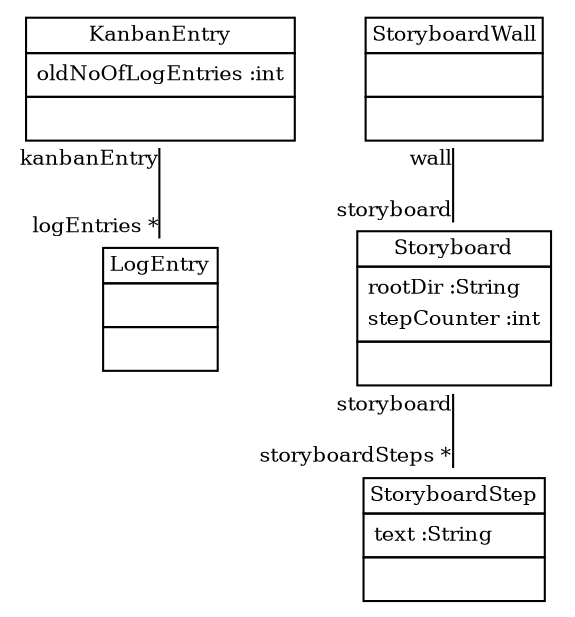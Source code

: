 
 digraph ClassDiagram {
    node [shape = none, fontsize = 10]; 
    edge [fontsize = 10];
    
    
    _KanbanEntry [label=<<table border='0' cellborder='1' cellspacing='0'> <tr> <td HREF="../src/org/sdmlib/storyboards/KanbanEntry.java">KanbanEntry</td> </tr> <tr><td><table border='0' cellborder='0' cellspacing='0'> <tr><td align='left'>oldNoOfLogEntries :int</td></tr>  </table></td></tr> <tr><td><table border='0' cellborder='0' cellspacing='0'> <tr><td> </td></tr> </table></td></tr> </table>>];
    _LogEntry [label=<<table border='0' cellborder='1' cellspacing='0'> <tr> <td HREF="../src/org/sdmlib/storyboards/LogEntry.java">LogEntry</td> </tr> <tr><td><table border='0' cellborder='0' cellspacing='0'> <tr><td> </td></tr> </table></td></tr> <tr><td><table border='0' cellborder='0' cellspacing='0'> <tr><td> </td></tr> </table></td></tr> </table>>];
    _StoryboardWall [label=<<table border='0' cellborder='1' cellspacing='0'> <tr> <td HREF="../src/org/sdmlib/storyboards/StoryboardWall.java">StoryboardWall</td> </tr> <tr><td><table border='0' cellborder='0' cellspacing='0'> <tr><td> </td></tr> </table></td></tr> <tr><td><table border='0' cellborder='0' cellspacing='0'> <tr><td> </td></tr> </table></td></tr> </table>>];
    _Storyboard [label=<<table border='0' cellborder='1' cellspacing='0'> <tr> <td HREF="../src/org/sdmlib/storyboards/Storyboard.java">Storyboard</td> </tr> <tr><td><table border='0' cellborder='0' cellspacing='0'> <tr><td align='left'>rootDir :String</td></tr> <tr><td align='left'>stepCounter :int</td></tr>  </table></td></tr> <tr><td><table border='0' cellborder='0' cellspacing='0'> <tr><td> </td></tr> </table></td></tr> </table>>];
    _StoryboardStep [label=<<table border='0' cellborder='1' cellspacing='0'> <tr> <td HREF="../src/org/sdmlib/storyboards/StoryboardStep.java">StoryboardStep</td> </tr> <tr><td><table border='0' cellborder='0' cellspacing='0'> <tr><td align='left'>text :String</td></tr>  </table></td></tr> <tr><td><table border='0' cellborder='0' cellspacing='0'> <tr><td> </td></tr> </table></td></tr> </table>>];
    
    
    
    _KanbanEntry -> _LogEntry [headlabel = "logEntries *" taillabel = "kanbanEntry" arrowhead = "none" ];
    _StoryboardWall -> _Storyboard [headlabel = "storyboard" taillabel = "wall" arrowhead = "none" ];
    _Storyboard -> _StoryboardStep [headlabel = "storyboardSteps *" taillabel = "storyboard" arrowhead = "none" ];
}
